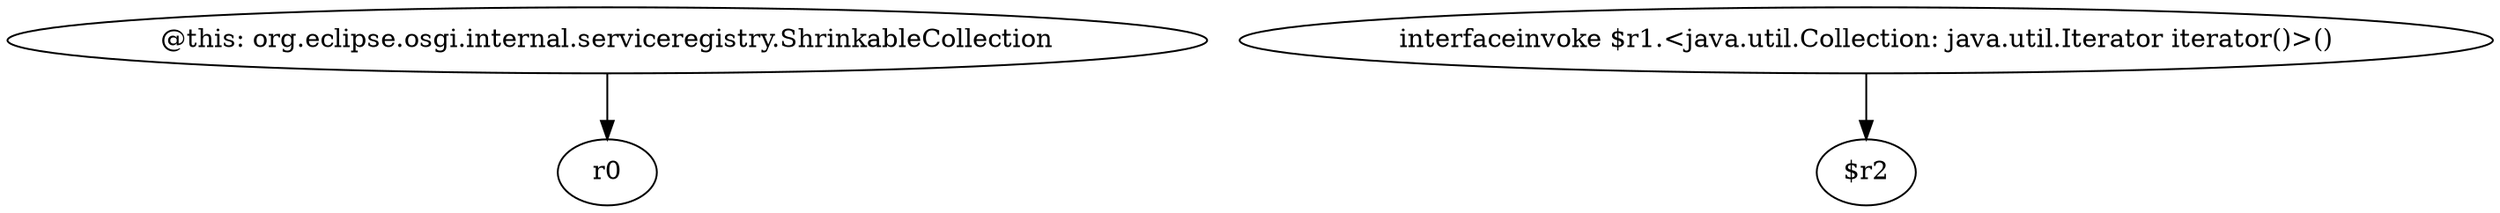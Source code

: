 digraph g {
0[label="@this: org.eclipse.osgi.internal.serviceregistry.ShrinkableCollection"]
1[label="r0"]
0->1[label=""]
2[label="interfaceinvoke $r1.<java.util.Collection: java.util.Iterator iterator()>()"]
3[label="$r2"]
2->3[label=""]
}